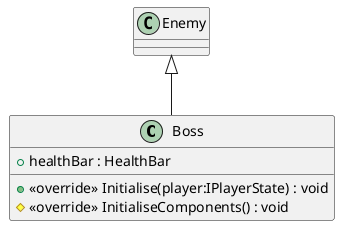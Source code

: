 @startuml
class Boss {
    + healthBar : HealthBar
    + <<override>> Initialise(player:IPlayerState) : void
    # <<override>> InitialiseComponents() : void
}
Enemy <|-- Boss
@enduml
